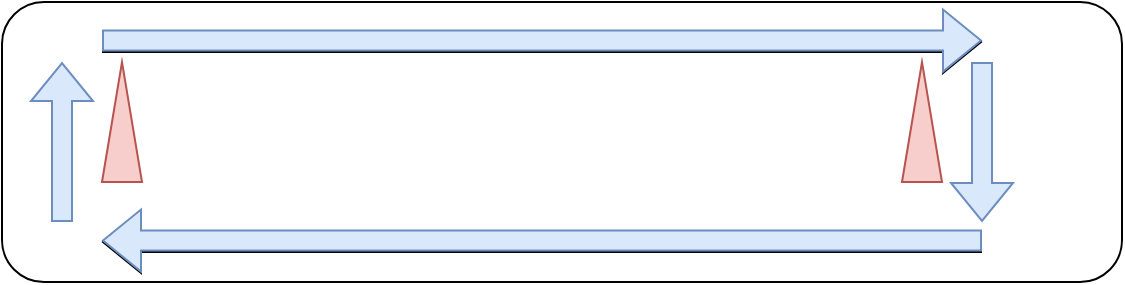 <mxfile version="21.1.1" type="device">
  <diagram name="第 1 页" id="1Y8aUrGFNDO5oQEHPkG9">
    <mxGraphModel dx="1533" dy="817" grid="1" gridSize="10" guides="1" tooltips="1" connect="1" arrows="1" fold="1" page="1" pageScale="1" pageWidth="827" pageHeight="1169" math="0" shadow="0">
      <root>
        <mxCell id="0" />
        <mxCell id="1" parent="0" />
        <mxCell id="RyJ1kZdfDXw85VKh0W7_-1" value="" style="rounded=1;whiteSpace=wrap;html=1;" vertex="1" parent="1">
          <mxGeometry x="160" y="270" width="560" height="140" as="geometry" />
        </mxCell>
        <mxCell id="RyJ1kZdfDXw85VKh0W7_-2" value="" style="triangle;whiteSpace=wrap;html=1;rotation=-90;fillColor=#f8cecc;strokeColor=#b85450;" vertex="1" parent="1">
          <mxGeometry x="590" y="320" width="60" height="20" as="geometry" />
        </mxCell>
        <mxCell id="RyJ1kZdfDXw85VKh0W7_-5" value="" style="triangle;whiteSpace=wrap;html=1;rotation=-90;fillColor=#f8cecc;strokeColor=#b85450;" vertex="1" parent="1">
          <mxGeometry x="190" y="320" width="60" height="20" as="geometry" />
        </mxCell>
        <mxCell id="RyJ1kZdfDXw85VKh0W7_-6" value="" style="shape=flexArrow;endArrow=classic;html=1;rounded=0;" edge="1" parent="1">
          <mxGeometry width="50" height="50" relative="1" as="geometry">
            <mxPoint x="650" y="390" as="sourcePoint" />
            <mxPoint x="210" y="390" as="targetPoint" />
          </mxGeometry>
        </mxCell>
        <mxCell id="RyJ1kZdfDXw85VKh0W7_-7" value="" style="shape=flexArrow;endArrow=classic;html=1;rounded=0;" edge="1" parent="1">
          <mxGeometry width="50" height="50" relative="1" as="geometry">
            <mxPoint x="210" y="290" as="sourcePoint" />
            <mxPoint x="650" y="290" as="targetPoint" />
          </mxGeometry>
        </mxCell>
        <mxCell id="RyJ1kZdfDXw85VKh0W7_-8" value="" style="shape=flexArrow;endArrow=classic;html=1;rounded=0;fillColor=#dae8fc;strokeColor=#6c8ebf;" edge="1" parent="1">
          <mxGeometry width="50" height="50" relative="1" as="geometry">
            <mxPoint x="650" y="300" as="sourcePoint" />
            <mxPoint x="650" y="380" as="targetPoint" />
          </mxGeometry>
        </mxCell>
        <mxCell id="RyJ1kZdfDXw85VKh0W7_-10" value="" style="shape=flexArrow;endArrow=classic;html=1;rounded=0;fillColor=#dae8fc;strokeColor=#6c8ebf;" edge="1" parent="1">
          <mxGeometry width="50" height="50" relative="1" as="geometry">
            <mxPoint x="190" y="380" as="sourcePoint" />
            <mxPoint x="190" y="300" as="targetPoint" />
          </mxGeometry>
        </mxCell>
        <mxCell id="RyJ1kZdfDXw85VKh0W7_-11" value="" style="shape=flexArrow;endArrow=classic;html=1;rounded=0;fillColor=#dae8fc;strokeColor=#6c8ebf;" edge="1" parent="1">
          <mxGeometry width="50" height="50" relative="1" as="geometry">
            <mxPoint x="210" y="289.29" as="sourcePoint" />
            <mxPoint x="650" y="289.29" as="targetPoint" />
          </mxGeometry>
        </mxCell>
        <mxCell id="RyJ1kZdfDXw85VKh0W7_-12" value="" style="shape=flexArrow;endArrow=classic;html=1;rounded=0;fillColor=#dae8fc;strokeColor=#6c8ebf;" edge="1" parent="1">
          <mxGeometry width="50" height="50" relative="1" as="geometry">
            <mxPoint x="650" y="389.29" as="sourcePoint" />
            <mxPoint x="210" y="389.29" as="targetPoint" />
          </mxGeometry>
        </mxCell>
      </root>
    </mxGraphModel>
  </diagram>
</mxfile>
